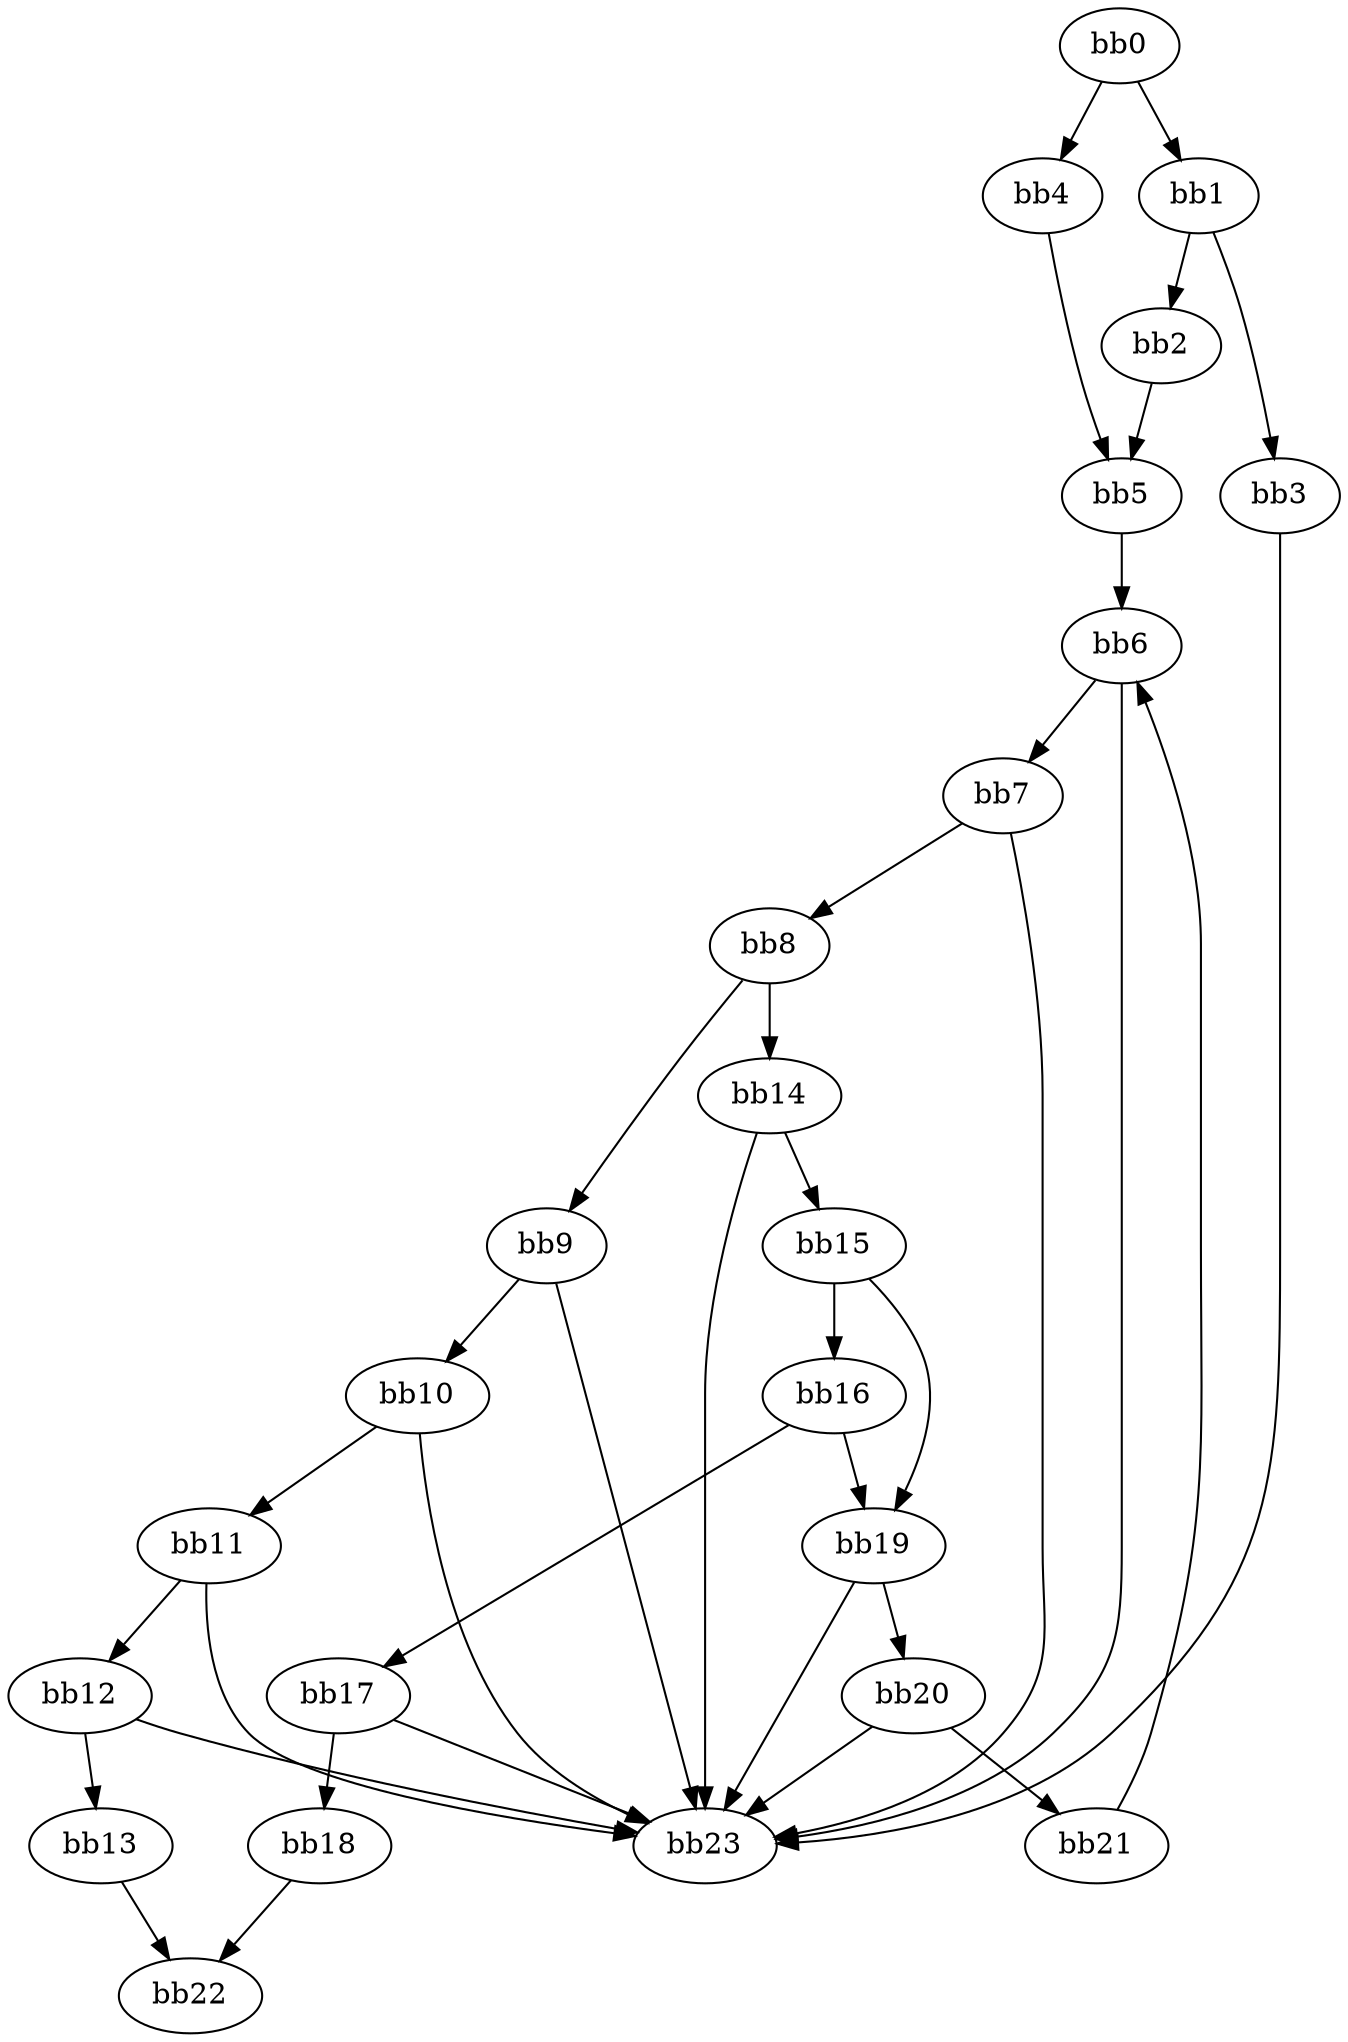 digraph {
    0 [ label = "bb0\l" ]
    1 [ label = "bb1\l" ]
    2 [ label = "bb2\l" ]
    3 [ label = "bb3\l" ]
    4 [ label = "bb4\l" ]
    5 [ label = "bb5\l" ]
    6 [ label = "bb6\l" ]
    7 [ label = "bb7\l" ]
    8 [ label = "bb8\l" ]
    9 [ label = "bb9\l" ]
    10 [ label = "bb10\l" ]
    11 [ label = "bb11\l" ]
    12 [ label = "bb12\l" ]
    13 [ label = "bb13\l" ]
    14 [ label = "bb14\l" ]
    15 [ label = "bb15\l" ]
    16 [ label = "bb16\l" ]
    17 [ label = "bb17\l" ]
    18 [ label = "bb18\l" ]
    19 [ label = "bb19\l" ]
    20 [ label = "bb20\l" ]
    21 [ label = "bb21\l" ]
    22 [ label = "bb22\l" ]
    23 [ label = "bb23\l" ]
    0 -> 1 [ ]
    0 -> 4 [ ]
    1 -> 2 [ ]
    1 -> 3 [ ]
    2 -> 5 [ ]
    3 -> 23 [ ]
    4 -> 5 [ ]
    5 -> 6 [ ]
    6 -> 7 [ ]
    6 -> 23 [ ]
    7 -> 8 [ ]
    7 -> 23 [ ]
    8 -> 9 [ ]
    8 -> 14 [ ]
    9 -> 10 [ ]
    9 -> 23 [ ]
    10 -> 11 [ ]
    10 -> 23 [ ]
    11 -> 12 [ ]
    11 -> 23 [ ]
    12 -> 13 [ ]
    12 -> 23 [ ]
    13 -> 22 [ ]
    14 -> 15 [ ]
    14 -> 23 [ ]
    15 -> 16 [ ]
    15 -> 19 [ ]
    16 -> 17 [ ]
    16 -> 19 [ ]
    17 -> 18 [ ]
    17 -> 23 [ ]
    18 -> 22 [ ]
    19 -> 20 [ ]
    19 -> 23 [ ]
    20 -> 21 [ ]
    20 -> 23 [ ]
    21 -> 6 [ ]
}

